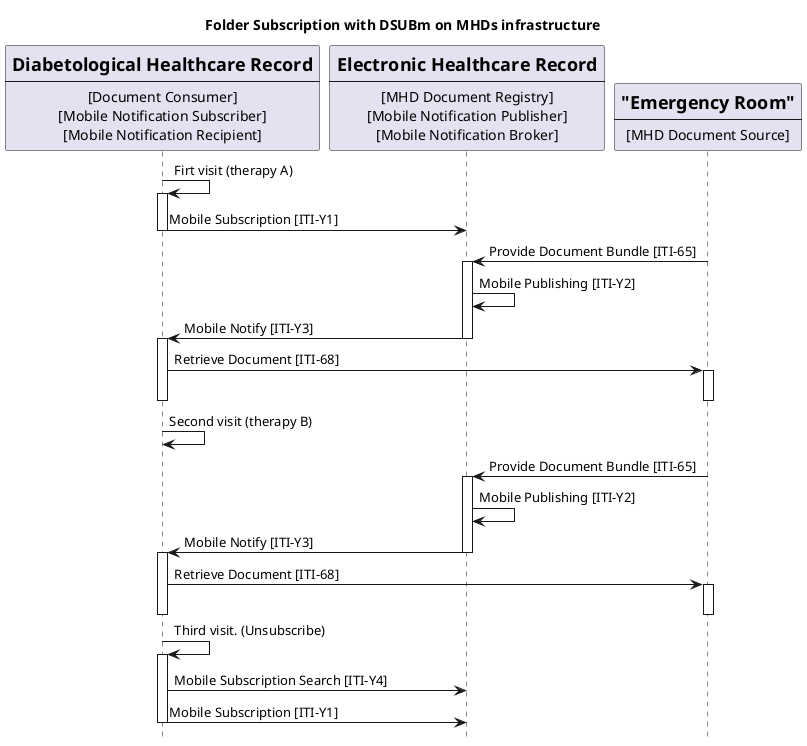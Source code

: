@startuml
skinparam svgDimensionStyle false
hide footbox
title "Folder Subscription with DSUBm on MHDs infrastructure" 

participant DHR [
    = Diabetological Healthcare Record
    ----
    [Document Consumer]
    [Mobile Notification Subscriber]
    [Mobile Notification Recipient]
] 



participant Central [
    =Electronic Healthcare Record
    ----
    [MHD Document Registry]
    [Mobile Notification Publisher]
    [Mobile Notification Broker]
] 

participant ER [
    ="Emergency Room"
    ----
    [MHD Document Source]
] 




DHR -> DHR: Firt visit (therapy A)
activate DHR
DHR -> Central:  Mobile Subscription [ITI-Y1]
deactivate DHR

ER->Central:  Provide Document Bundle [ITI-65]
activate Central 
Central -> Central: Mobile Publishing [ITI-Y2]
Central -> DHR: Mobile Notify [ITI-Y3]
deactivate Central
activate DHR

DHR -> ER: Retrieve Document [ITI-68]
activate ER
deactivate ER
deactivate DHR 

DHR -> DHR: Second visit (therapy B)

ER->Central:  Provide Document Bundle [ITI-65]
activate Central 
Central -> Central: Mobile Publishing [ITI-Y2]
Central -> DHR: Mobile Notify [ITI-Y3]
deactivate Central
activate DHR

DHR -> ER: Retrieve Document [ITI-68]
activate ER
deactivate ER
deactivate DHR 

DHR -> DHR: Third visit. (Unsubscribe)
activate DHR
DHR -> Central: Mobile Subscription Search [ITI-Y4]
DHR -> Central: Mobile Subscription [ITI-Y1]	
deactivate DHR

@enduml